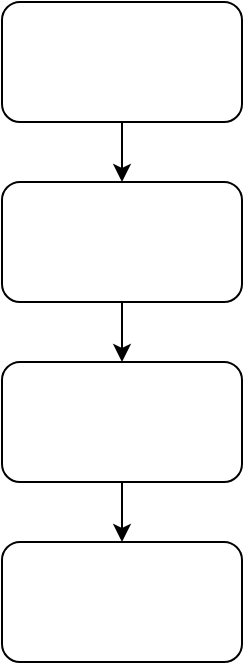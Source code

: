 <mxfile version="15.8.9" type="github">
  <diagram id="0o0BJmER4yMg_LWggOlW" name="Page-1">
    <mxGraphModel dx="639" dy="372" grid="1" gridSize="10" guides="1" tooltips="1" connect="1" arrows="1" fold="1" page="1" pageScale="1" pageWidth="827" pageHeight="1169" math="0" shadow="0">
      <root>
        <mxCell id="0" />
        <mxCell id="1" parent="0" />
        <mxCell id="6Vp317qZhjPQdRei5Zdn-6" value="" style="edgeStyle=orthogonalEdgeStyle;rounded=0;orthogonalLoop=1;jettySize=auto;html=1;" edge="1" parent="1" source="6Vp317qZhjPQdRei5Zdn-1" target="6Vp317qZhjPQdRei5Zdn-3">
          <mxGeometry relative="1" as="geometry" />
        </mxCell>
        <mxCell id="6Vp317qZhjPQdRei5Zdn-1" value="" style="rounded=1;whiteSpace=wrap;html=1;" vertex="1" parent="1">
          <mxGeometry x="250" y="420" width="120" height="60" as="geometry" />
        </mxCell>
        <mxCell id="6Vp317qZhjPQdRei5Zdn-2" value="" style="rounded=1;whiteSpace=wrap;html=1;" vertex="1" parent="1">
          <mxGeometry x="250" y="600" width="120" height="60" as="geometry" />
        </mxCell>
        <mxCell id="6Vp317qZhjPQdRei5Zdn-7" value="" style="edgeStyle=orthogonalEdgeStyle;rounded=0;orthogonalLoop=1;jettySize=auto;html=1;" edge="1" parent="1" source="6Vp317qZhjPQdRei5Zdn-3" target="6Vp317qZhjPQdRei5Zdn-2">
          <mxGeometry relative="1" as="geometry" />
        </mxCell>
        <mxCell id="6Vp317qZhjPQdRei5Zdn-3" value="" style="rounded=1;whiteSpace=wrap;html=1;" vertex="1" parent="1">
          <mxGeometry x="250" y="510" width="120" height="60" as="geometry" />
        </mxCell>
        <mxCell id="6Vp317qZhjPQdRei5Zdn-5" value="" style="edgeStyle=orthogonalEdgeStyle;rounded=0;orthogonalLoop=1;jettySize=auto;html=1;" edge="1" parent="1" source="6Vp317qZhjPQdRei5Zdn-4" target="6Vp317qZhjPQdRei5Zdn-1">
          <mxGeometry relative="1" as="geometry" />
        </mxCell>
        <mxCell id="6Vp317qZhjPQdRei5Zdn-4" value="" style="rounded=1;whiteSpace=wrap;html=1;" vertex="1" parent="1">
          <mxGeometry x="250" y="330" width="120" height="60" as="geometry" />
        </mxCell>
      </root>
    </mxGraphModel>
  </diagram>
</mxfile>
